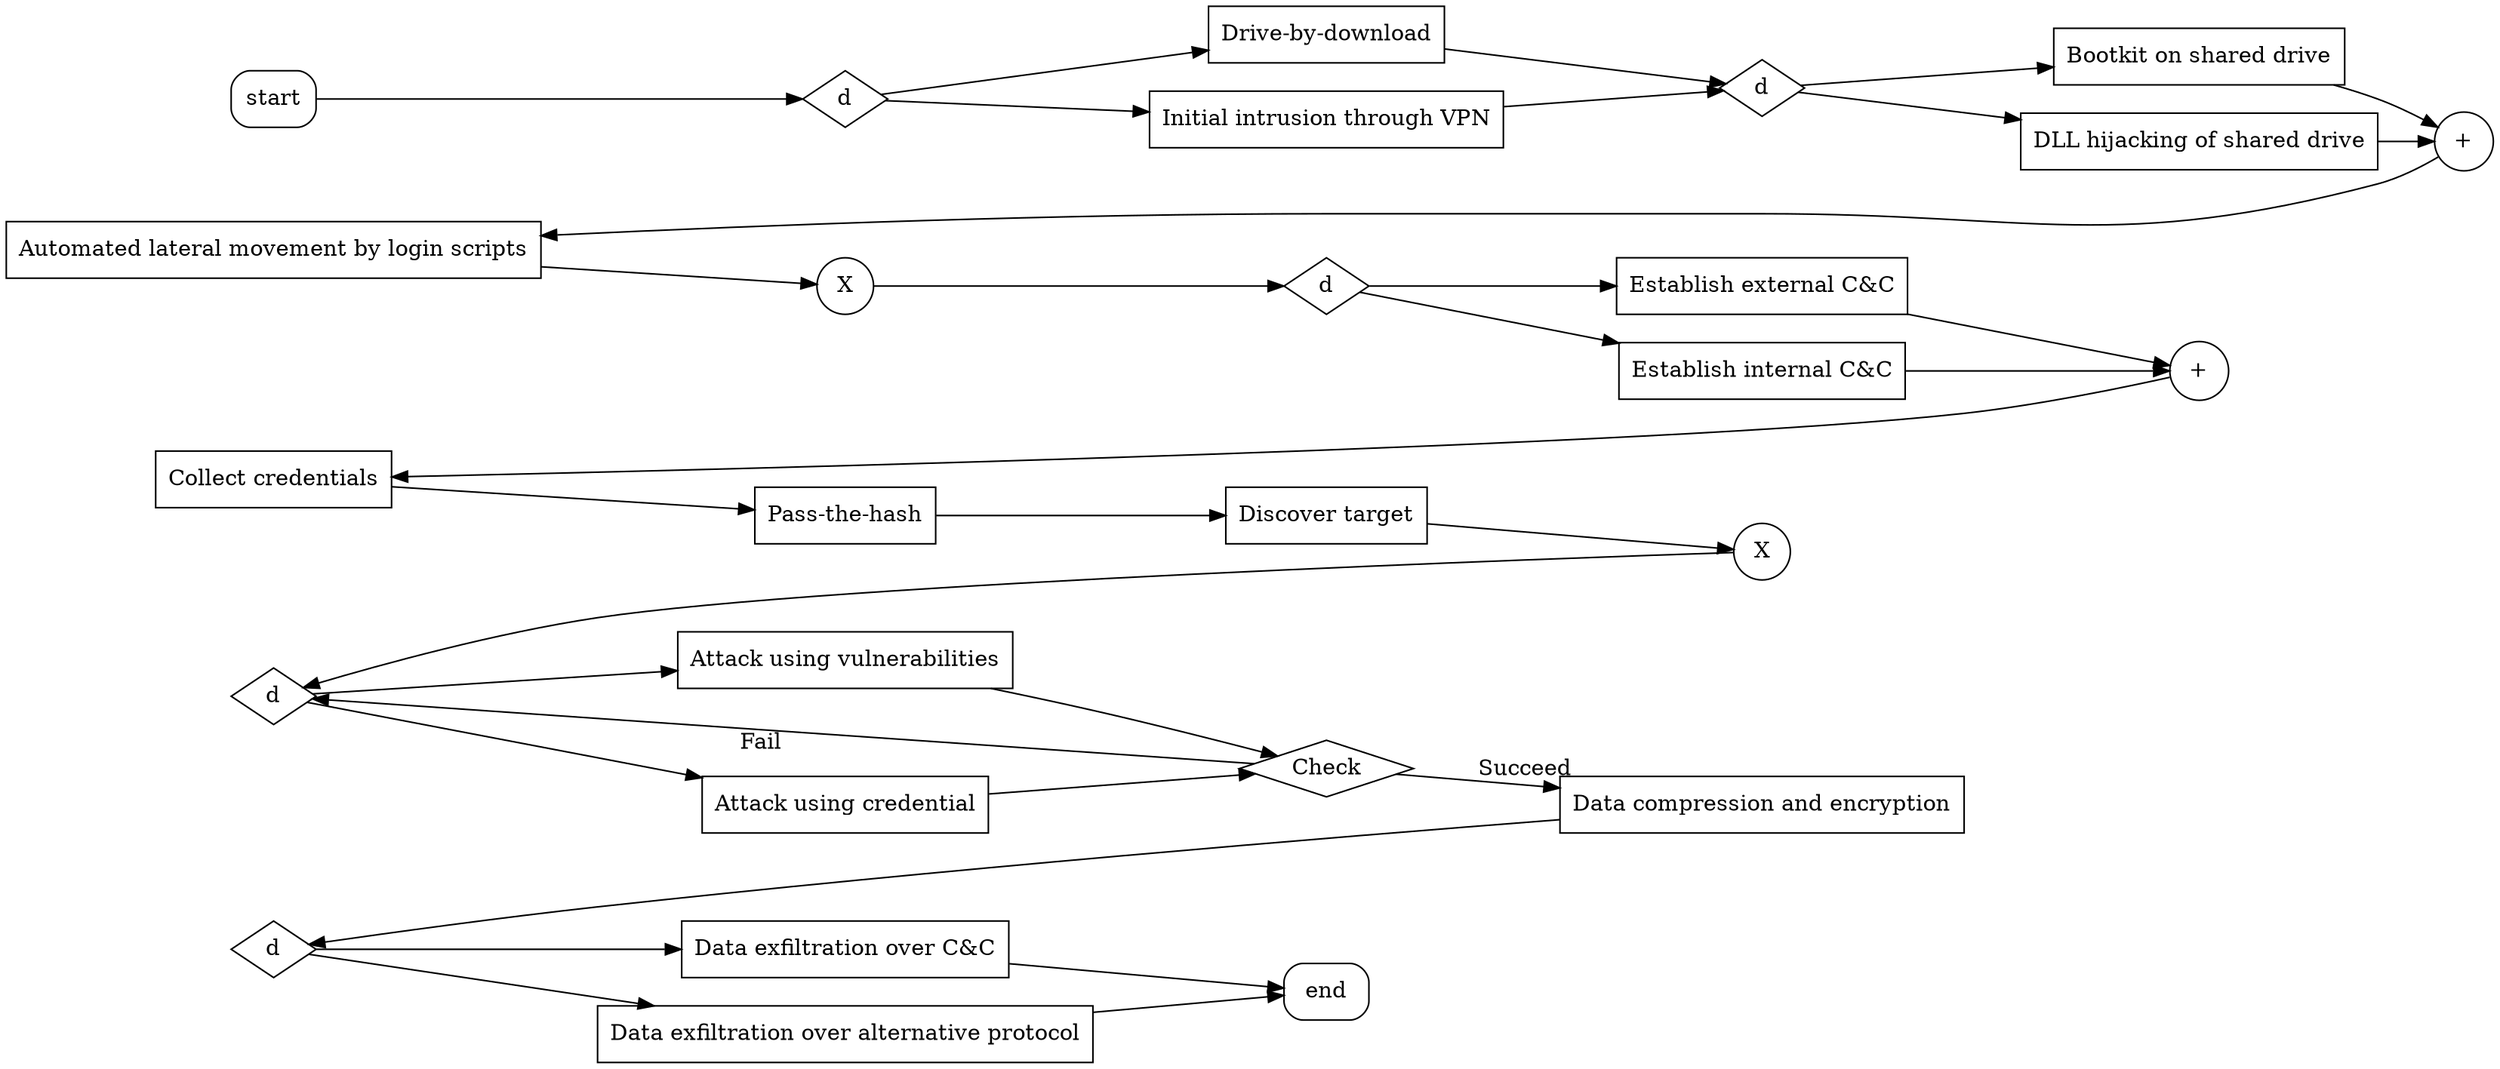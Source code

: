digraph sample01 {
	rankdir="LR" // horizontal layout
	
    // nodes
    1[label="start",shape=box,style=rounded];
    2[label="d",shape=diamond];
    3[label="d",shape=diamond];
    4[label="d",shape=diamond];
    5[label="d",shape=diamond];
    6[label="d",shape=diamond];
    7[label="Initial intrusion through VPN",shape=box];
    8[label="Drive-by-download",shape=box];
    9[label="Bootkit on shared drive",shape=box];
    10[label="DLL hijacking of shared drive",shape=box];
    11[label="+",shape=circle];
    12[label="+",shape=circle];
    13[label="Automated lateral movement by login scripts",shape=box];
    14[label="X",shape=circle];
    15[label="X",shape=circle];
    17[label="Establish internal C&C",shape=box];
    18[label="Establish external C&C",shape=box];
    19[label="Collect credentials",shape=box];
    22[label="Pass-the-hash",shape=box];
    23[label="Discover target",shape=box];
    25[label="Attack using credential",shape=box];
    26[label="Attack using vulnerabilities",shape=box];
    27[label="Check",shape=diamond];
    28[label="Data compression and encryption",shape=box];
    29[label="Data exfiltration over C&C",shape=box];
    30[label="Data exfiltration over alternative protocol",shape=box];
    31[label="end",shape=box,style=rounded];

    // edges
    1->2->7->3;
    2->8->3;
    3->9->11;
    3->10->11;
    11->13->14->4;
    4->17->12;
    4->18->12;
    12->19->22->23->15->5;
    5->25->27;
    5->26->27;
    27->28[xlabel="Succeed"];
    27->5[xlabel="Fail"];
    28->6->29->31;
    6->30->31;

    {rank=same;1,13,19,5,6} // for multi-row layout
}


    // data flows
    //16[label="C&C communication",shape=folder];
    //20[label="Compromised machines",shape=folder];
    //21[label="Credentials",shape=folder];
    //24[label="Targets",shape=folder];
    //13->20[style=dashed];
    //13->21[style=dashed,constraint=false];
    //20->17[style=dashed,constraint=false];
    //20->18[style=dashed,constraint=false];
    //20->19[dir="both",style=dashed,constraint=false];
    //21->19[style=dashed]
    //22->21[style=dashed,constraint=false]
    //21->25[style=dashed,constraint=false]
    //23->24[style=dashed]
    //24->25[style=dashed,constraint=false]
    //24->26[style=dashed,constraint=false]
    //17->16[style=dashed,constraint=false];
    //18->16[style=dashed,constraint=false];
    //22->16[style=dashed];
    //28->16[style=dashed,constraint=false]
//}